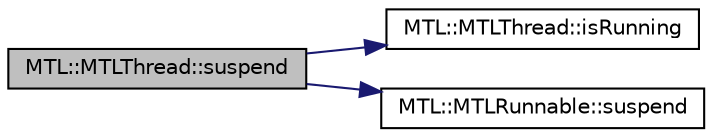digraph "MTL::MTLThread::suspend"
{
 // LATEX_PDF_SIZE
  edge [fontname="Helvetica",fontsize="10",labelfontname="Helvetica",labelfontsize="10"];
  node [fontname="Helvetica",fontsize="10",shape=record];
  rankdir="LR";
  Node1 [label="MTL::MTLThread::suspend",height=0.2,width=0.4,color="black", fillcolor="grey75", style="filled", fontcolor="black",tooltip="Suspend the thread."];
  Node1 -> Node2 [color="midnightblue",fontsize="10",style="solid"];
  Node2 [label="MTL::MTLThread::isRunning",height=0.2,width=0.4,color="black", fillcolor="white", style="filled",URL="$dd/df5/classMTL_1_1MTLThread.html#aec8cfd545b4830ea113b3f025d8fa83f",tooltip="Check if the thread is running."];
  Node1 -> Node3 [color="midnightblue",fontsize="10",style="solid"];
  Node3 [label="MTL::MTLRunnable::suspend",height=0.2,width=0.4,color="black", fillcolor="white", style="filled",URL="$d8/da7/classMTL_1_1MTLRunnable.html#a4cb89fd1eee760d5a8acde74c1d5d59e",tooltip="Suspend the runnable."];
}
